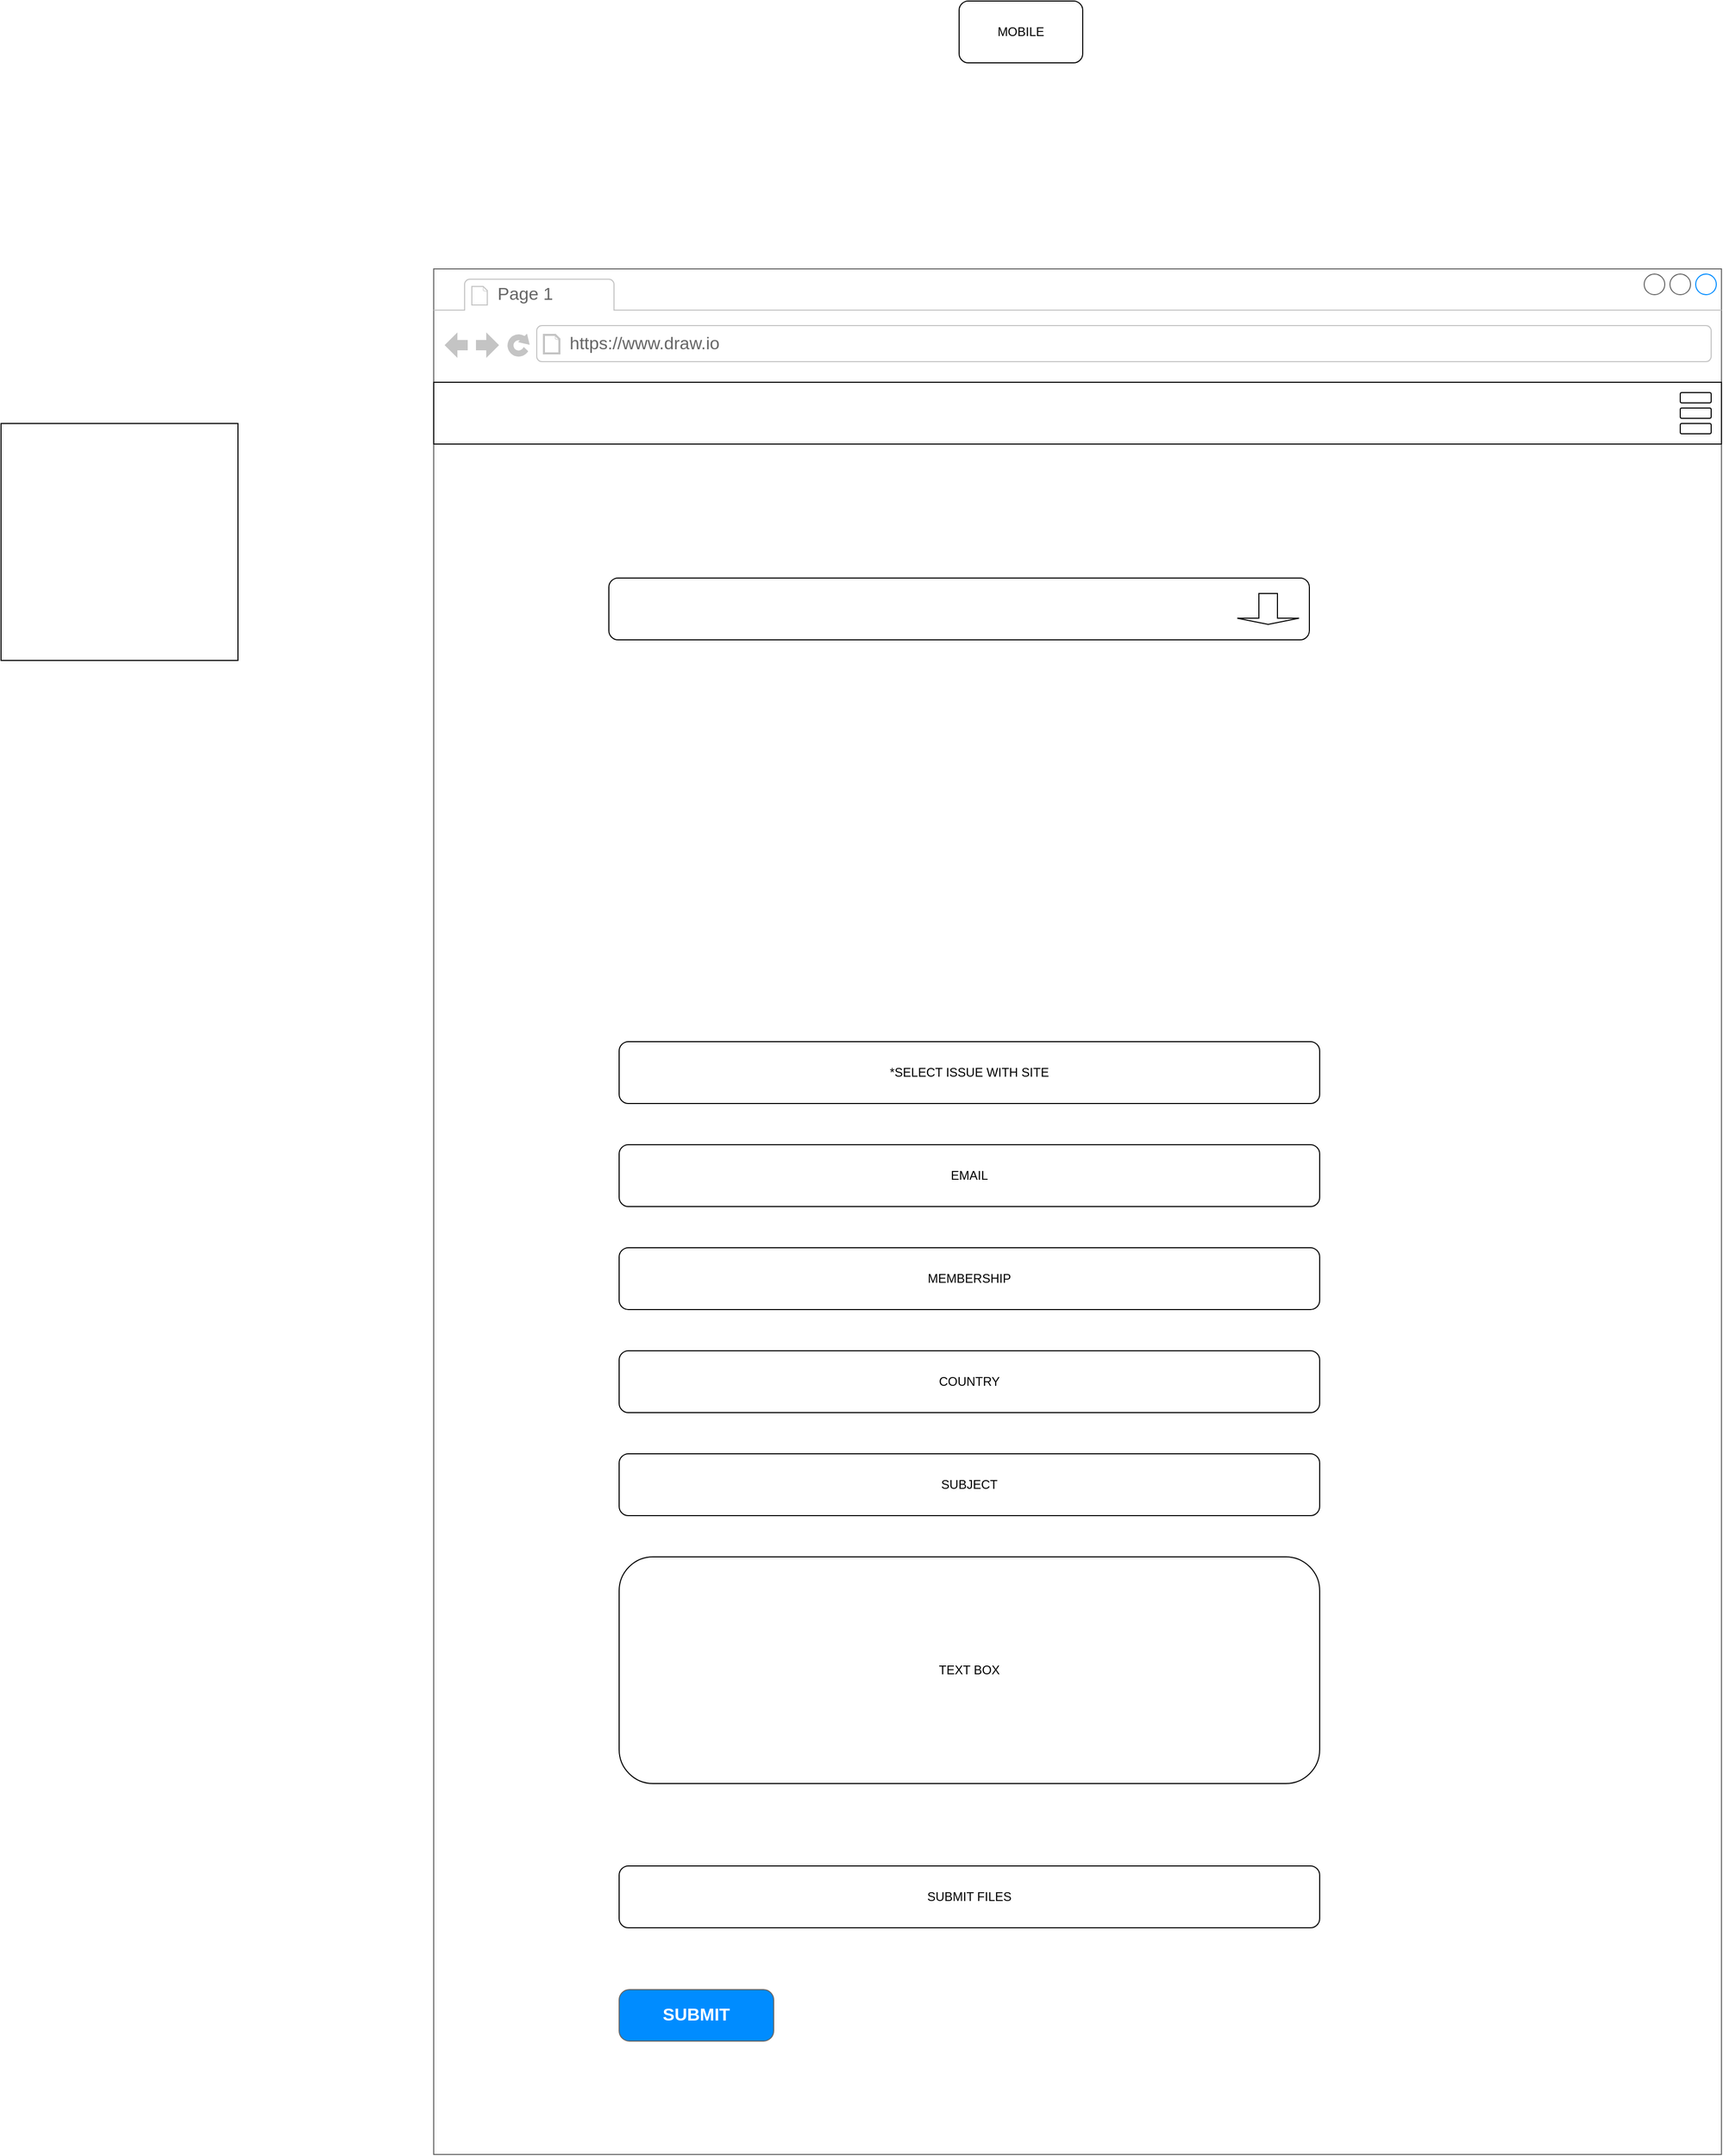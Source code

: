 <mxfile>
    <diagram id="-75D527dwODUEKw-O2rA" name="Page-1">
        <mxGraphModel dx="1626" dy="779" grid="1" gridSize="10" guides="1" tooltips="1" connect="1" arrows="1" fold="1" page="1" pageScale="1" pageWidth="850" pageHeight="1100" math="0" shadow="0">
            <root>
                <mxCell id="0"/>
                <mxCell id="1" parent="0"/>
                <mxCell id="2" value="" style="strokeWidth=1;shadow=0;dashed=0;align=center;html=1;shape=mxgraph.mockup.containers.browserWindow;rSize=0;strokeColor=#666666;strokeColor2=#008cff;strokeColor3=#c4c4c4;mainText=,;recursiveResize=0;" vertex="1" parent="1">
                    <mxGeometry x="440" y="320" width="1250" height="1830" as="geometry"/>
                </mxCell>
                <mxCell id="3" value="Page 1" style="strokeWidth=1;shadow=0;dashed=0;align=center;html=1;shape=mxgraph.mockup.containers.anchor;fontSize=17;fontColor=#666666;align=left;" vertex="1" parent="2">
                    <mxGeometry x="60" y="12" width="110" height="26" as="geometry"/>
                </mxCell>
                <mxCell id="4" value="https://www.draw.io" style="strokeWidth=1;shadow=0;dashed=0;align=center;html=1;shape=mxgraph.mockup.containers.anchor;rSize=0;fontSize=17;fontColor=#666666;align=left;" vertex="1" parent="2">
                    <mxGeometry x="130" y="60" width="250" height="26" as="geometry"/>
                </mxCell>
                <mxCell id="6" value="" style="rounded=0;whiteSpace=wrap;html=1;" vertex="1" parent="2">
                    <mxGeometry y="110" width="1250" height="60" as="geometry"/>
                </mxCell>
                <mxCell id="10" value="" style="rounded=1;whiteSpace=wrap;html=1;" vertex="1" parent="2">
                    <mxGeometry x="1210" y="150" width="30" height="10" as="geometry"/>
                </mxCell>
                <mxCell id="8" value="" style="rounded=1;whiteSpace=wrap;html=1;" vertex="1" parent="2">
                    <mxGeometry x="1210" y="135" width="30" height="10" as="geometry"/>
                </mxCell>
                <mxCell id="7" value="" style="rounded=1;whiteSpace=wrap;html=1;" vertex="1" parent="2">
                    <mxGeometry x="1210" y="120" width="30" height="10" as="geometry"/>
                </mxCell>
                <mxCell id="12" value="" style="rounded=1;whiteSpace=wrap;html=1;" vertex="1" parent="2">
                    <mxGeometry x="170" y="300" width="680" height="60" as="geometry"/>
                </mxCell>
                <mxCell id="13" value="" style="shape=singleArrow;direction=south;whiteSpace=wrap;html=1;" vertex="1" parent="2">
                    <mxGeometry x="780" y="315" width="60" height="30" as="geometry"/>
                </mxCell>
                <mxCell id="15" value="*SELECT ISSUE WITH SITE" style="rounded=1;whiteSpace=wrap;html=1;" vertex="1" parent="2">
                    <mxGeometry x="180" y="750" width="680" height="60" as="geometry"/>
                </mxCell>
                <mxCell id="16" value="EMAIL&lt;span style=&quot;color: rgba(0, 0, 0, 0); font-family: monospace; font-size: 0px; text-align: start;&quot;&gt;%3CmxGraphModel%3E%3Croot%3E%3CmxCell%20id%3D%220%22%2F%3E%3CmxCell%20id%3D%221%22%20parent%3D%220%22%2F%3E%3CmxCell%20id%3D%222%22%20value%3D%22*SELECT%20ISSUE%20WITH%20SITE%22%20style%3D%22rounded%3D1%3BwhiteSpace%3Dwrap%3Bhtml%3D1%3B%22%20vertex%3D%221%22%20parent%3D%221%22%3E%3CmxGeometry%20x%3D%22640%22%20y%3D%22960%22%20width%3D%22680%22%20height%3D%2260%22%20as%3D%22geometry%22%2F%3E%3C%2FmxCell%3E%3C%2Froot%3E%3C%2FmxGraphModel%3E&lt;/span&gt;&lt;span style=&quot;color: rgba(0, 0, 0, 0); font-family: monospace; font-size: 0px; text-align: start;&quot;&gt;%3CmxGraphModel%3E%3Croot%3E%3CmxCell%20id%3D%220%22%2F%3E%3CmxCell%20id%3D%221%22%20parent%3D%220%22%2F%3E%3CmxCell%20id%3D%222%22%20value%3D%22*SELECT%20ISSUE%20WITH%20SITE%22%20style%3D%22rounded%3D1%3BwhiteSpace%3Dwrap%3Bhtml%3D1%3B%22%20vertex%3D%221%22%20parent%3D%221%22%3E%3CmxGeometry%20x%3D%22640%22%20y%3D%22960%22%20width%3D%22680%22%20height%3D%2260%22%20as%3D%22geometry%22%2F%3E%3C%2FmxCell%3E%3C%2Froot%3E%3C%2FmxGraphModel%3E&lt;/span&gt;" style="rounded=1;whiteSpace=wrap;html=1;" vertex="1" parent="2">
                    <mxGeometry x="180" y="850" width="680" height="60" as="geometry"/>
                </mxCell>
                <mxCell id="17" value="MEMBERSHIP" style="rounded=1;whiteSpace=wrap;html=1;" vertex="1" parent="2">
                    <mxGeometry x="180" y="950" width="680" height="60" as="geometry"/>
                </mxCell>
                <mxCell id="18" value="COUNTRY&lt;span style=&quot;color: rgba(0, 0, 0, 0); font-family: monospace; font-size: 0px; text-align: start;&quot;&gt;%3CmxGraphModel%3E%3Croot%3E%3CmxCell%20id%3D%220%22%2F%3E%3CmxCell%20id%3D%221%22%20parent%3D%220%22%2F%3E%3CmxCell%20id%3D%222%22%20value%3D%22MEMBERSHIP%22%20style%3D%22rounded%3D1%3BwhiteSpace%3Dwrap%3Bhtml%3D1%3B%22%20vertex%3D%221%22%20parent%3D%221%22%3E%3CmxGeometry%20x%3D%22640%22%20y%3D%221160%22%20width%3D%22680%22%20height%3D%2260%22%20as%3D%22geometry%22%2F%3E%3C%2FmxCell%3E%3C%2Froot%3E%3C%2FmxGraphModel%3E&lt;/span&gt;" style="rounded=1;whiteSpace=wrap;html=1;" vertex="1" parent="2">
                    <mxGeometry x="180" y="1050" width="680" height="60" as="geometry"/>
                </mxCell>
                <mxCell id="19" value="SUBJECT" style="rounded=1;whiteSpace=wrap;html=1;" vertex="1" parent="2">
                    <mxGeometry x="180" y="1150" width="680" height="60" as="geometry"/>
                </mxCell>
                <mxCell id="20" value="TEXT BOX" style="rounded=1;whiteSpace=wrap;html=1;" vertex="1" parent="2">
                    <mxGeometry x="180" y="1250" width="680" height="220" as="geometry"/>
                </mxCell>
                <mxCell id="21" value="SUBMIT FILES" style="rounded=1;whiteSpace=wrap;html=1;" vertex="1" parent="2">
                    <mxGeometry x="180" y="1550" width="680" height="60" as="geometry"/>
                </mxCell>
                <mxCell id="22" value="SUBMIT" style="strokeWidth=1;shadow=0;dashed=0;align=center;html=1;shape=mxgraph.mockup.buttons.button;strokeColor=#666666;fontColor=#ffffff;mainText=;buttonStyle=round;fontSize=17;fontStyle=1;fillColor=#008cff;whiteSpace=wrap;" vertex="1" parent="2">
                    <mxGeometry x="180" y="1670" width="150" height="50" as="geometry"/>
                </mxCell>
                <mxCell id="5" value="MOBILE" style="rounded=1;whiteSpace=wrap;html=1;" vertex="1" parent="1">
                    <mxGeometry x="950" y="60" width="120" height="60" as="geometry"/>
                </mxCell>
                <mxCell id="24" value="" style="whiteSpace=wrap;html=1;aspect=fixed;" vertex="1" parent="1">
                    <mxGeometry x="20" y="470" width="230" height="230" as="geometry"/>
                </mxCell>
            </root>
        </mxGraphModel>
    </diagram>
</mxfile>